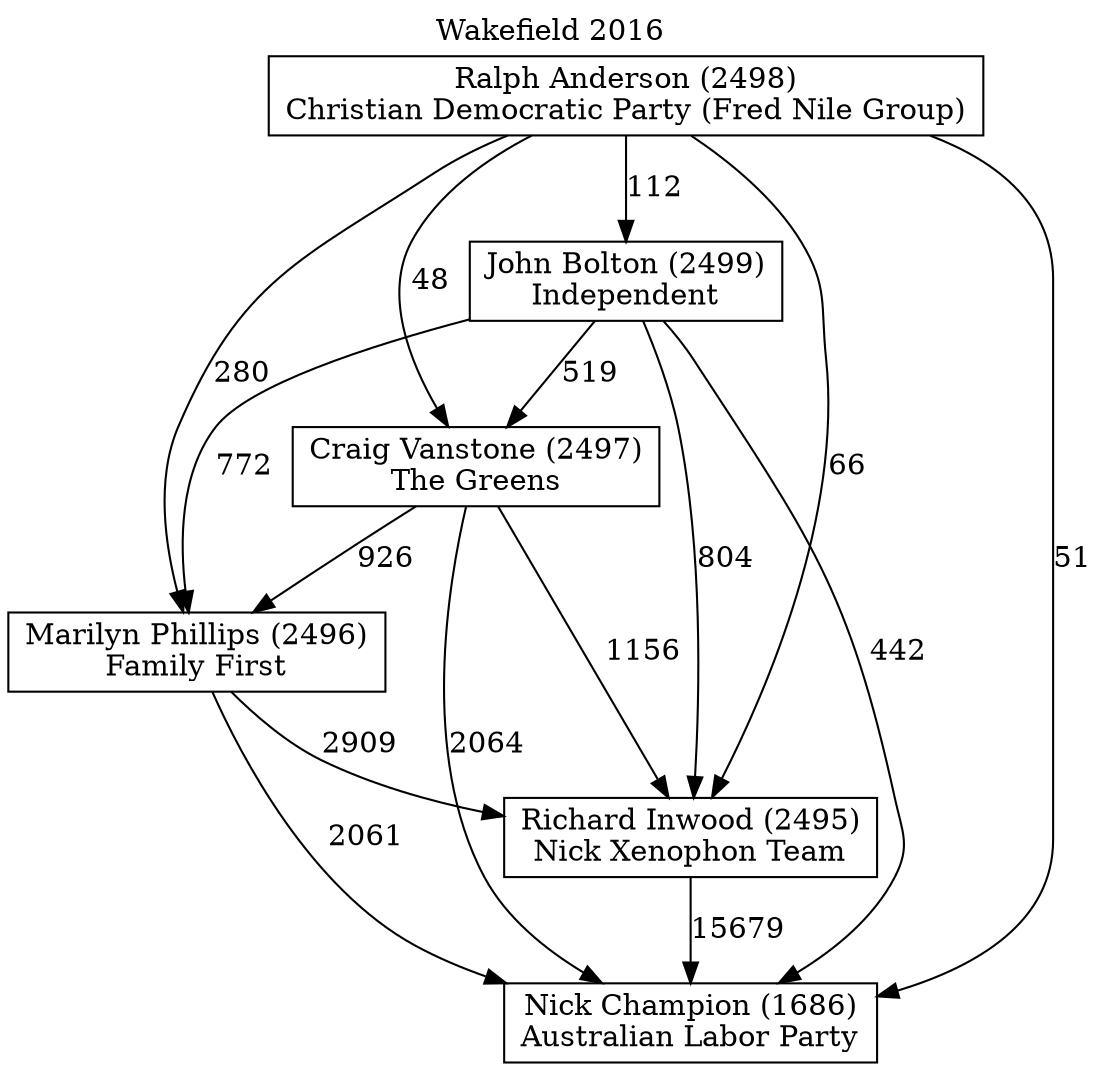 // House preference flow
digraph "Nick Champion (1686)_Wakefield_2016" {
	graph [label="Wakefield 2016" labelloc=t mclimit=10]
	node [shape=box]
	"Craig Vanstone (2497)" [label="Craig Vanstone (2497)
The Greens"]
	"John Bolton (2499)" [label="John Bolton (2499)
Independent"]
	"Richard Inwood (2495)" [label="Richard Inwood (2495)
Nick Xenophon Team"]
	"Marilyn Phillips (2496)" [label="Marilyn Phillips (2496)
Family First"]
	"Ralph Anderson (2498)" [label="Ralph Anderson (2498)
Christian Democratic Party (Fred Nile Group)"]
	"Nick Champion (1686)" [label="Nick Champion (1686)
Australian Labor Party"]
	"Craig Vanstone (2497)" -> "Richard Inwood (2495)" [label=1156]
	"Ralph Anderson (2498)" -> "Nick Champion (1686)" [label=51]
	"Ralph Anderson (2498)" -> "Marilyn Phillips (2496)" [label=280]
	"Richard Inwood (2495)" -> "Nick Champion (1686)" [label=15679]
	"Ralph Anderson (2498)" -> "Richard Inwood (2495)" [label=66]
	"John Bolton (2499)" -> "Richard Inwood (2495)" [label=804]
	"John Bolton (2499)" -> "Craig Vanstone (2497)" [label=519]
	"Marilyn Phillips (2496)" -> "Richard Inwood (2495)" [label=2909]
	"Craig Vanstone (2497)" -> "Marilyn Phillips (2496)" [label=926]
	"John Bolton (2499)" -> "Marilyn Phillips (2496)" [label=772]
	"Ralph Anderson (2498)" -> "Craig Vanstone (2497)" [label=48]
	"Ralph Anderson (2498)" -> "John Bolton (2499)" [label=112]
	"Marilyn Phillips (2496)" -> "Nick Champion (1686)" [label=2061]
	"John Bolton (2499)" -> "Nick Champion (1686)" [label=442]
	"Craig Vanstone (2497)" -> "Nick Champion (1686)" [label=2064]
}
